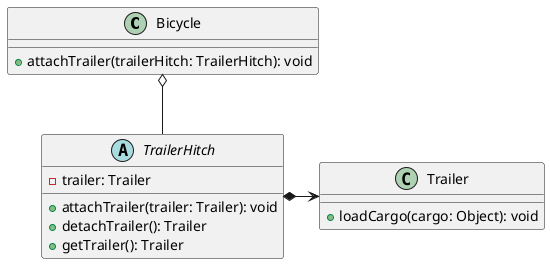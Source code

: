 @startuml

class Bicycle {
    +attachTrailer(trailerHitch: TrailerHitch): void
}

class Trailer {
    +loadCargo(cargo: Object): void
}

abstract TrailerHitch {
    -trailer: Trailer
    +attachTrailer(trailer: Trailer): void
    +detachTrailer(): Trailer
    +getTrailer(): Trailer
}

Bicycle o-- TrailerHitch
TrailerHitch *-> Trailer

@enduml
